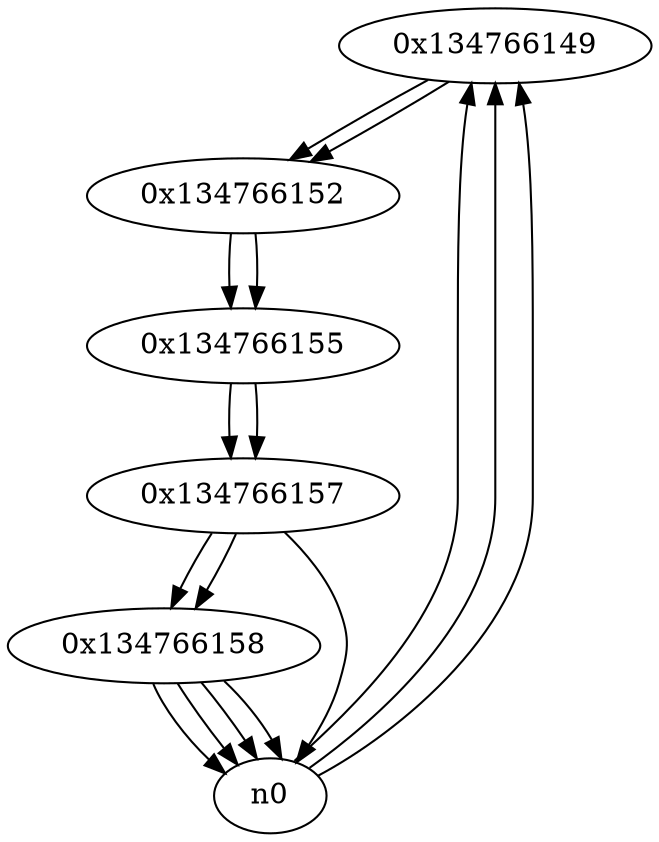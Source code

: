 digraph G{
/* nodes */
  n1 [label="0x134766149"]
  n2 [label="0x134766152"]
  n3 [label="0x134766155"]
  n4 [label="0x134766157"]
  n5 [label="0x134766158"]
/* edges */
n1 -> n2;
n0 -> n1;
n0 -> n1;
n0 -> n1;
n2 -> n3;
n1 -> n2;
n3 -> n4;
n2 -> n3;
n4 -> n5;
n4 -> n0;
n3 -> n4;
n5 -> n0;
n5 -> n0;
n5 -> n0;
n5 -> n0;
n4 -> n5;
}
